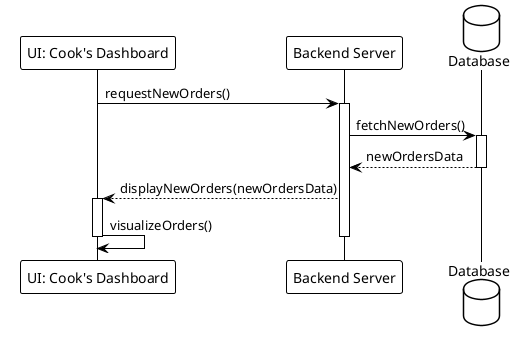 @startuml
!theme plain

participant "UI: Cook's Dashboard" as CookUI
participant "Backend Server" as Backend
database "Database" as DB

CookUI -> Backend : requestNewOrders()
activate Backend

Backend -> DB : fetchNewOrders()
activate DB
DB --> Backend : newOrdersData
deactivate DB

Backend --> CookUI : displayNewOrders(newOrdersData)
activate CookUI
CookUI -> CookUI : visualizeOrders()
deactivate CookUI

deactivate Backend
@enduml